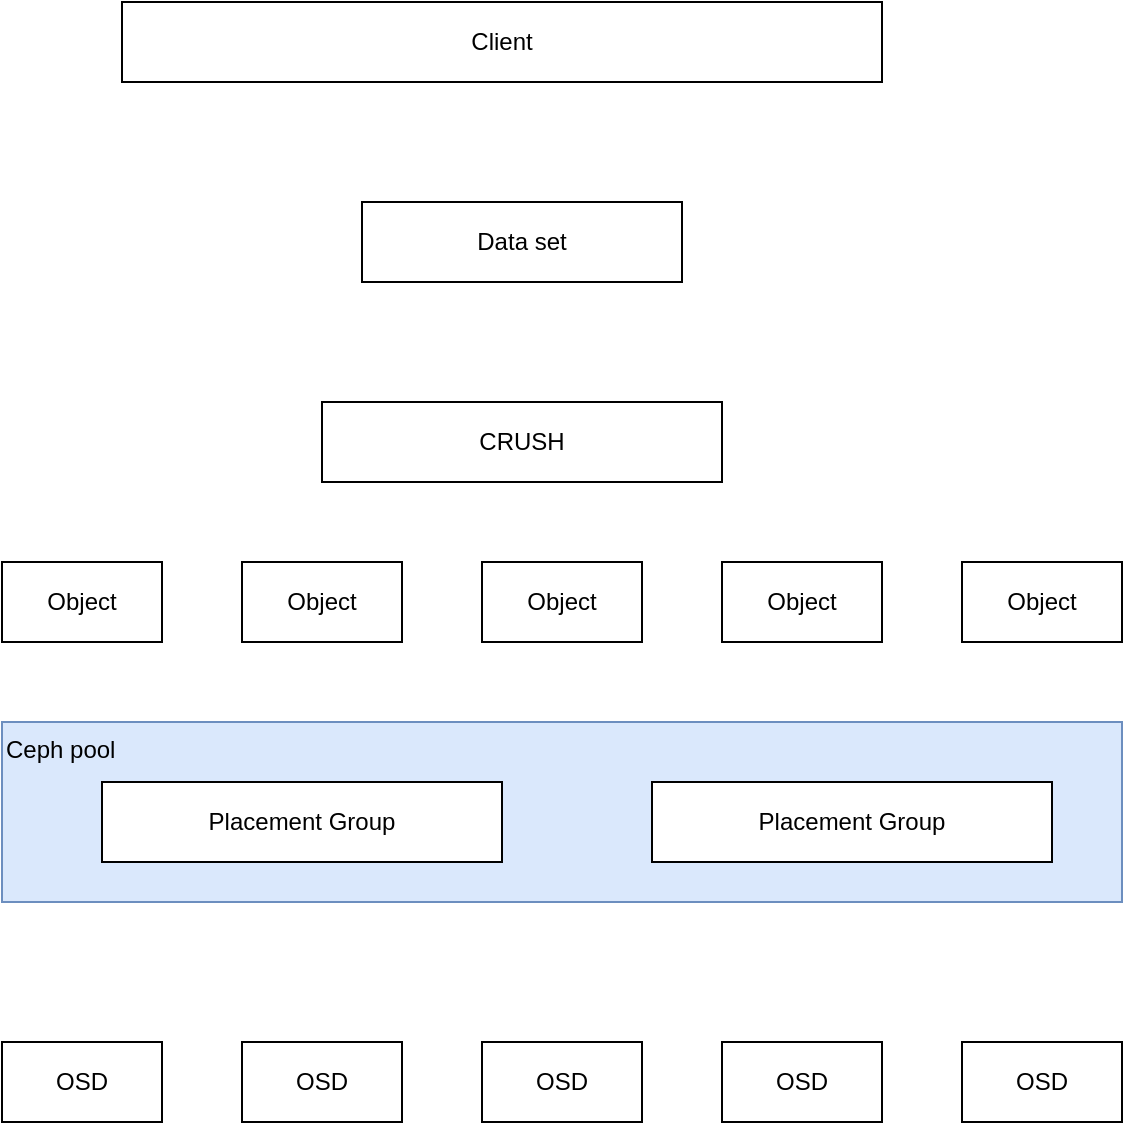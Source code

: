<mxfile version="21.1.2" type="device" pages="2">
  <diagram name="Page-1" id="NF5aVm9OyPHT0jYLM7Tb">
    <mxGraphModel dx="1434" dy="1354" grid="1" gridSize="10" guides="1" tooltips="1" connect="1" arrows="1" fold="1" page="1" pageScale="1" pageWidth="850" pageHeight="1100" math="0" shadow="0">
      <root>
        <mxCell id="0" />
        <mxCell id="1" parent="0" />
        <mxCell id="wCHK9Kpb16z8uMHKOmz2-12" value="Ceph pool" style="rounded=0;whiteSpace=wrap;html=1;align=left;verticalAlign=top;fillColor=#dae8fc;strokeColor=#6c8ebf;" vertex="1" parent="1">
          <mxGeometry x="100" y="440" width="560" height="90" as="geometry" />
        </mxCell>
        <mxCell id="wCHK9Kpb16z8uMHKOmz2-1" value="OSD" style="rounded=0;whiteSpace=wrap;html=1;" vertex="1" parent="1">
          <mxGeometry x="100" y="600" width="80" height="40" as="geometry" />
        </mxCell>
        <mxCell id="wCHK9Kpb16z8uMHKOmz2-2" value="Client" style="rounded=0;whiteSpace=wrap;html=1;" vertex="1" parent="1">
          <mxGeometry x="160" y="80" width="380" height="40" as="geometry" />
        </mxCell>
        <mxCell id="wCHK9Kpb16z8uMHKOmz2-3" value="Data set" style="rounded=0;whiteSpace=wrap;html=1;" vertex="1" parent="1">
          <mxGeometry x="280" y="180" width="160" height="40" as="geometry" />
        </mxCell>
        <mxCell id="wCHK9Kpb16z8uMHKOmz2-4" value="CRUSH" style="rounded=0;whiteSpace=wrap;html=1;" vertex="1" parent="1">
          <mxGeometry x="260" y="280" width="200" height="40" as="geometry" />
        </mxCell>
        <mxCell id="wCHK9Kpb16z8uMHKOmz2-5" value="Object" style="rounded=0;whiteSpace=wrap;html=1;" vertex="1" parent="1">
          <mxGeometry x="100" y="360" width="80" height="40" as="geometry" />
        </mxCell>
        <mxCell id="wCHK9Kpb16z8uMHKOmz2-6" value="Object" style="rounded=0;whiteSpace=wrap;html=1;" vertex="1" parent="1">
          <mxGeometry x="220" y="360" width="80" height="40" as="geometry" />
        </mxCell>
        <mxCell id="wCHK9Kpb16z8uMHKOmz2-7" value="Object" style="rounded=0;whiteSpace=wrap;html=1;" vertex="1" parent="1">
          <mxGeometry x="340" y="360" width="80" height="40" as="geometry" />
        </mxCell>
        <mxCell id="wCHK9Kpb16z8uMHKOmz2-8" value="Object" style="rounded=0;whiteSpace=wrap;html=1;" vertex="1" parent="1">
          <mxGeometry x="460" y="360" width="80" height="40" as="geometry" />
        </mxCell>
        <mxCell id="wCHK9Kpb16z8uMHKOmz2-9" value="Object" style="rounded=0;whiteSpace=wrap;html=1;" vertex="1" parent="1">
          <mxGeometry x="580" y="360" width="80" height="40" as="geometry" />
        </mxCell>
        <mxCell id="wCHK9Kpb16z8uMHKOmz2-10" value="Placement Group" style="rounded=0;whiteSpace=wrap;html=1;" vertex="1" parent="1">
          <mxGeometry x="150" y="470" width="200" height="40" as="geometry" />
        </mxCell>
        <mxCell id="wCHK9Kpb16z8uMHKOmz2-11" value="Placement Group" style="rounded=0;whiteSpace=wrap;html=1;" vertex="1" parent="1">
          <mxGeometry x="425" y="470" width="200" height="40" as="geometry" />
        </mxCell>
        <mxCell id="wCHK9Kpb16z8uMHKOmz2-13" value="OSD" style="rounded=0;whiteSpace=wrap;html=1;" vertex="1" parent="1">
          <mxGeometry x="220" y="600" width="80" height="40" as="geometry" />
        </mxCell>
        <mxCell id="wCHK9Kpb16z8uMHKOmz2-14" value="OSD" style="rounded=0;whiteSpace=wrap;html=1;" vertex="1" parent="1">
          <mxGeometry x="340" y="600" width="80" height="40" as="geometry" />
        </mxCell>
        <mxCell id="wCHK9Kpb16z8uMHKOmz2-15" value="OSD" style="rounded=0;whiteSpace=wrap;html=1;" vertex="1" parent="1">
          <mxGeometry x="460" y="600" width="80" height="40" as="geometry" />
        </mxCell>
        <mxCell id="wCHK9Kpb16z8uMHKOmz2-16" value="OSD" style="rounded=0;whiteSpace=wrap;html=1;" vertex="1" parent="1">
          <mxGeometry x="580" y="600" width="80" height="40" as="geometry" />
        </mxCell>
      </root>
    </mxGraphModel>
  </diagram>
  <diagram name="Copy of Page-1" id="O3HIUJGh82nmYy8OFrLm">
    <mxGraphModel dx="1434" dy="1354" grid="1" gridSize="10" guides="1" tooltips="1" connect="1" arrows="1" fold="1" page="1" pageScale="1" pageWidth="850" pageHeight="1100" math="0" shadow="0">
      <root>
        <mxCell id="uAvEu7ZsMc8HHSNiS3dY-0" />
        <mxCell id="uAvEu7ZsMc8HHSNiS3dY-1" parent="uAvEu7ZsMc8HHSNiS3dY-0" />
        <mxCell id="uAvEu7ZsMc8HHSNiS3dY-2" value="Ceph pool" style="rounded=0;whiteSpace=wrap;html=1;align=left;verticalAlign=top;fillColor=#dae8fc;strokeColor=#6c8ebf;" vertex="1" parent="uAvEu7ZsMc8HHSNiS3dY-1">
          <mxGeometry x="100" y="440" width="560" height="90" as="geometry" />
        </mxCell>
        <mxCell id="uAvEu7ZsMc8HHSNiS3dY-3" value="MDS" style="rounded=0;whiteSpace=wrap;html=1;" vertex="1" parent="uAvEu7ZsMc8HHSNiS3dY-1">
          <mxGeometry x="100" y="600" width="60" height="40" as="geometry" />
        </mxCell>
        <mxCell id="uAvEu7ZsMc8HHSNiS3dY-4" value="Client" style="rounded=0;whiteSpace=wrap;html=1;" vertex="1" parent="uAvEu7ZsMc8HHSNiS3dY-1">
          <mxGeometry x="160" y="80" width="380" height="40" as="geometry" />
        </mxCell>
        <mxCell id="uAvEu7ZsMc8HHSNiS3dY-5" value="Data set" style="rounded=0;whiteSpace=wrap;html=1;" vertex="1" parent="uAvEu7ZsMc8HHSNiS3dY-1">
          <mxGeometry x="280" y="180" width="160" height="40" as="geometry" />
        </mxCell>
        <mxCell id="uAvEu7ZsMc8HHSNiS3dY-6" value="CRUSH" style="rounded=0;whiteSpace=wrap;html=1;" vertex="1" parent="uAvEu7ZsMc8HHSNiS3dY-1">
          <mxGeometry x="260" y="280" width="200" height="40" as="geometry" />
        </mxCell>
        <mxCell id="uAvEu7ZsMc8HHSNiS3dY-7" value="Object" style="rounded=0;whiteSpace=wrap;html=1;" vertex="1" parent="uAvEu7ZsMc8HHSNiS3dY-1">
          <mxGeometry x="100" y="360" width="80" height="40" as="geometry" />
        </mxCell>
        <mxCell id="uAvEu7ZsMc8HHSNiS3dY-8" value="Object" style="rounded=0;whiteSpace=wrap;html=1;" vertex="1" parent="uAvEu7ZsMc8HHSNiS3dY-1">
          <mxGeometry x="220" y="360" width="80" height="40" as="geometry" />
        </mxCell>
        <mxCell id="uAvEu7ZsMc8HHSNiS3dY-9" value="Object" style="rounded=0;whiteSpace=wrap;html=1;" vertex="1" parent="uAvEu7ZsMc8HHSNiS3dY-1">
          <mxGeometry x="340" y="360" width="80" height="40" as="geometry" />
        </mxCell>
        <mxCell id="uAvEu7ZsMc8HHSNiS3dY-10" value="Object" style="rounded=0;whiteSpace=wrap;html=1;" vertex="1" parent="uAvEu7ZsMc8HHSNiS3dY-1">
          <mxGeometry x="460" y="360" width="80" height="40" as="geometry" />
        </mxCell>
        <mxCell id="uAvEu7ZsMc8HHSNiS3dY-11" value="Object" style="rounded=0;whiteSpace=wrap;html=1;" vertex="1" parent="uAvEu7ZsMc8HHSNiS3dY-1">
          <mxGeometry x="580" y="360" width="80" height="40" as="geometry" />
        </mxCell>
        <mxCell id="uAvEu7ZsMc8HHSNiS3dY-12" value="Placement Group" style="rounded=0;whiteSpace=wrap;html=1;" vertex="1" parent="uAvEu7ZsMc8HHSNiS3dY-1">
          <mxGeometry x="150" y="470" width="200" height="40" as="geometry" />
        </mxCell>
        <mxCell id="uAvEu7ZsMc8HHSNiS3dY-13" value="Placement Group" style="rounded=0;whiteSpace=wrap;html=1;" vertex="1" parent="uAvEu7ZsMc8HHSNiS3dY-1">
          <mxGeometry x="425" y="470" width="200" height="40" as="geometry" />
        </mxCell>
        <mxCell id="53j-n12SUzUzq8KJRCam-0" value="MON" style="rounded=0;whiteSpace=wrap;html=1;" vertex="1" parent="uAvEu7ZsMc8HHSNiS3dY-1">
          <mxGeometry x="180" y="600" width="60" height="40" as="geometry" />
        </mxCell>
        <mxCell id="53j-n12SUzUzq8KJRCam-1" value="MON" style="rounded=0;whiteSpace=wrap;html=1;" vertex="1" parent="uAvEu7ZsMc8HHSNiS3dY-1">
          <mxGeometry x="260" y="600" width="60" height="40" as="geometry" />
        </mxCell>
        <mxCell id="53j-n12SUzUzq8KJRCam-2" value="OSD" style="rounded=0;whiteSpace=wrap;html=1;" vertex="1" parent="uAvEu7ZsMc8HHSNiS3dY-1">
          <mxGeometry x="360" y="600" width="60" height="40" as="geometry" />
        </mxCell>
        <mxCell id="53j-n12SUzUzq8KJRCam-3" value="OSD" style="rounded=0;whiteSpace=wrap;html=1;" vertex="1" parent="uAvEu7ZsMc8HHSNiS3dY-1">
          <mxGeometry x="440" y="600" width="60" height="40" as="geometry" />
        </mxCell>
        <mxCell id="53j-n12SUzUzq8KJRCam-6" value="OSD" style="rounded=0;whiteSpace=wrap;html=1;" vertex="1" parent="uAvEu7ZsMc8HHSNiS3dY-1">
          <mxGeometry x="600" y="600" width="60" height="40" as="geometry" />
        </mxCell>
        <mxCell id="53j-n12SUzUzq8KJRCam-7" value="OSD" style="rounded=0;whiteSpace=wrap;html=1;" vertex="1" parent="uAvEu7ZsMc8HHSNiS3dY-1">
          <mxGeometry x="520" y="600" width="60" height="40" as="geometry" />
        </mxCell>
        <mxCell id="53j-n12SUzUzq8KJRCam-8" value="MDS: Meta Data Server&lt;br&gt;MON: Monitor&lt;br&gt;OSD: Object Storage Daemon" style="text;html=1;strokeColor=none;fillColor=none;align=left;verticalAlign=middle;whiteSpace=wrap;rounded=0;" vertex="1" parent="uAvEu7ZsMc8HHSNiS3dY-1">
          <mxGeometry x="100" y="700" width="320" height="50" as="geometry" />
        </mxCell>
      </root>
    </mxGraphModel>
  </diagram>
</mxfile>
